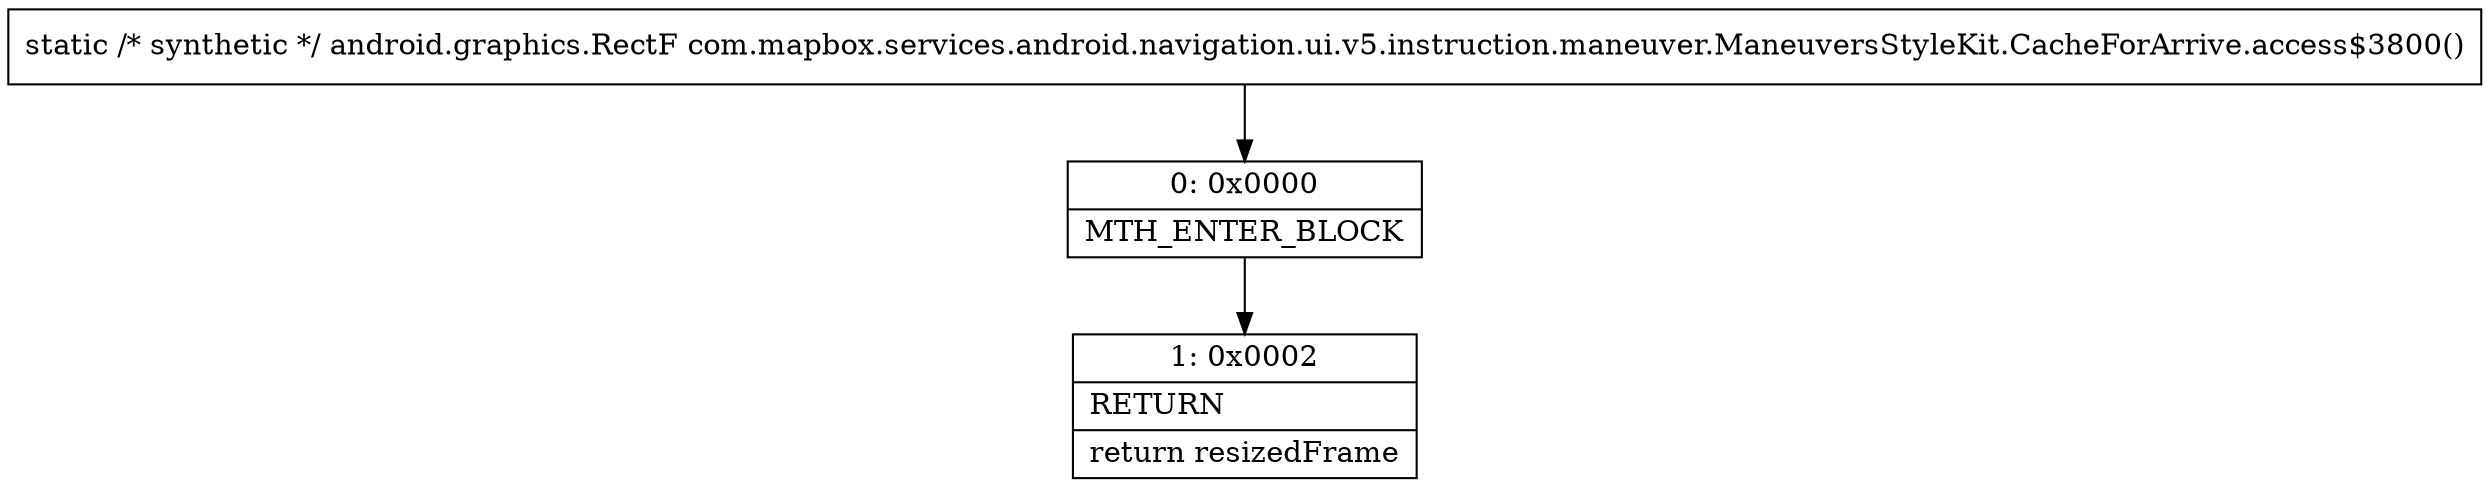 digraph "CFG forcom.mapbox.services.android.navigation.ui.v5.instruction.maneuver.ManeuversStyleKit.CacheForArrive.access$3800()Landroid\/graphics\/RectF;" {
Node_0 [shape=record,label="{0\:\ 0x0000|MTH_ENTER_BLOCK\l}"];
Node_1 [shape=record,label="{1\:\ 0x0002|RETURN\l|return resizedFrame\l}"];
MethodNode[shape=record,label="{static \/* synthetic *\/ android.graphics.RectF com.mapbox.services.android.navigation.ui.v5.instruction.maneuver.ManeuversStyleKit.CacheForArrive.access$3800() }"];
MethodNode -> Node_0;
Node_0 -> Node_1;
}

